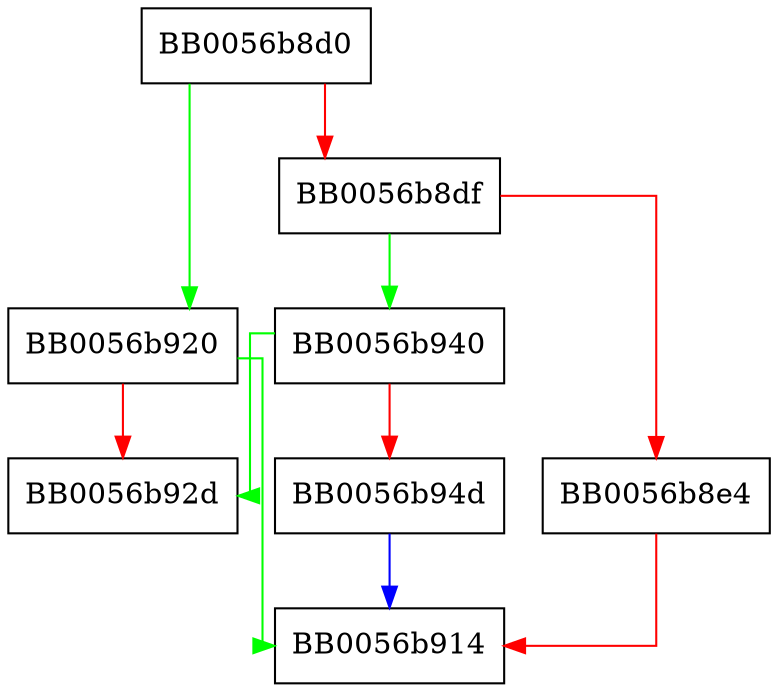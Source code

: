 digraph ossl_cms_set1_SignerIdentifier {
  node [shape="box"];
  graph [splines=ortho];
  BB0056b8d0 -> BB0056b920 [color="green"];
  BB0056b8d0 -> BB0056b8df [color="red"];
  BB0056b8df -> BB0056b940 [color="green"];
  BB0056b8df -> BB0056b8e4 [color="red"];
  BB0056b8e4 -> BB0056b914 [color="red"];
  BB0056b920 -> BB0056b914 [color="green"];
  BB0056b920 -> BB0056b92d [color="red"];
  BB0056b940 -> BB0056b92d [color="green"];
  BB0056b940 -> BB0056b94d [color="red"];
  BB0056b94d -> BB0056b914 [color="blue"];
}